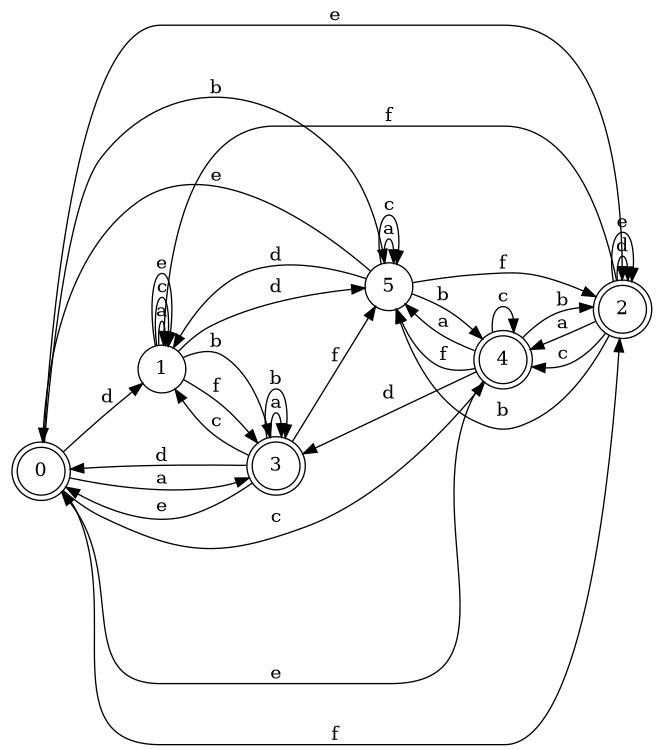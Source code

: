 digraph n5_3 {
__start0 [label="" shape="none"];

rankdir=LR;
size="8,5";

s0 [style="rounded,filled", color="black", fillcolor="white" shape="doublecircle", label="0"];
s1 [style="filled", color="black", fillcolor="white" shape="circle", label="1"];
s2 [style="rounded,filled", color="black", fillcolor="white" shape="doublecircle", label="2"];
s3 [style="rounded,filled", color="black", fillcolor="white" shape="doublecircle", label="3"];
s4 [style="rounded,filled", color="black", fillcolor="white" shape="doublecircle", label="4"];
s5 [style="filled", color="black", fillcolor="white" shape="circle", label="5"];
s0 -> s3 [label="a"];
s0 -> s5 [label="b"];
s0 -> s4 [label="c"];
s0 -> s1 [label="d"];
s0 -> s2 [label="e"];
s0 -> s2 [label="f"];
s1 -> s1 [label="a"];
s1 -> s3 [label="b"];
s1 -> s1 [label="c"];
s1 -> s5 [label="d"];
s1 -> s1 [label="e"];
s1 -> s3 [label="f"];
s2 -> s4 [label="a"];
s2 -> s5 [label="b"];
s2 -> s4 [label="c"];
s2 -> s2 [label="d"];
s2 -> s2 [label="e"];
s2 -> s1 [label="f"];
s3 -> s3 [label="a"];
s3 -> s3 [label="b"];
s3 -> s1 [label="c"];
s3 -> s0 [label="d"];
s3 -> s0 [label="e"];
s3 -> s5 [label="f"];
s4 -> s5 [label="a"];
s4 -> s2 [label="b"];
s4 -> s4 [label="c"];
s4 -> s3 [label="d"];
s4 -> s0 [label="e"];
s4 -> s5 [label="f"];
s5 -> s5 [label="a"];
s5 -> s4 [label="b"];
s5 -> s5 [label="c"];
s5 -> s1 [label="d"];
s5 -> s0 [label="e"];
s5 -> s2 [label="f"];

}
